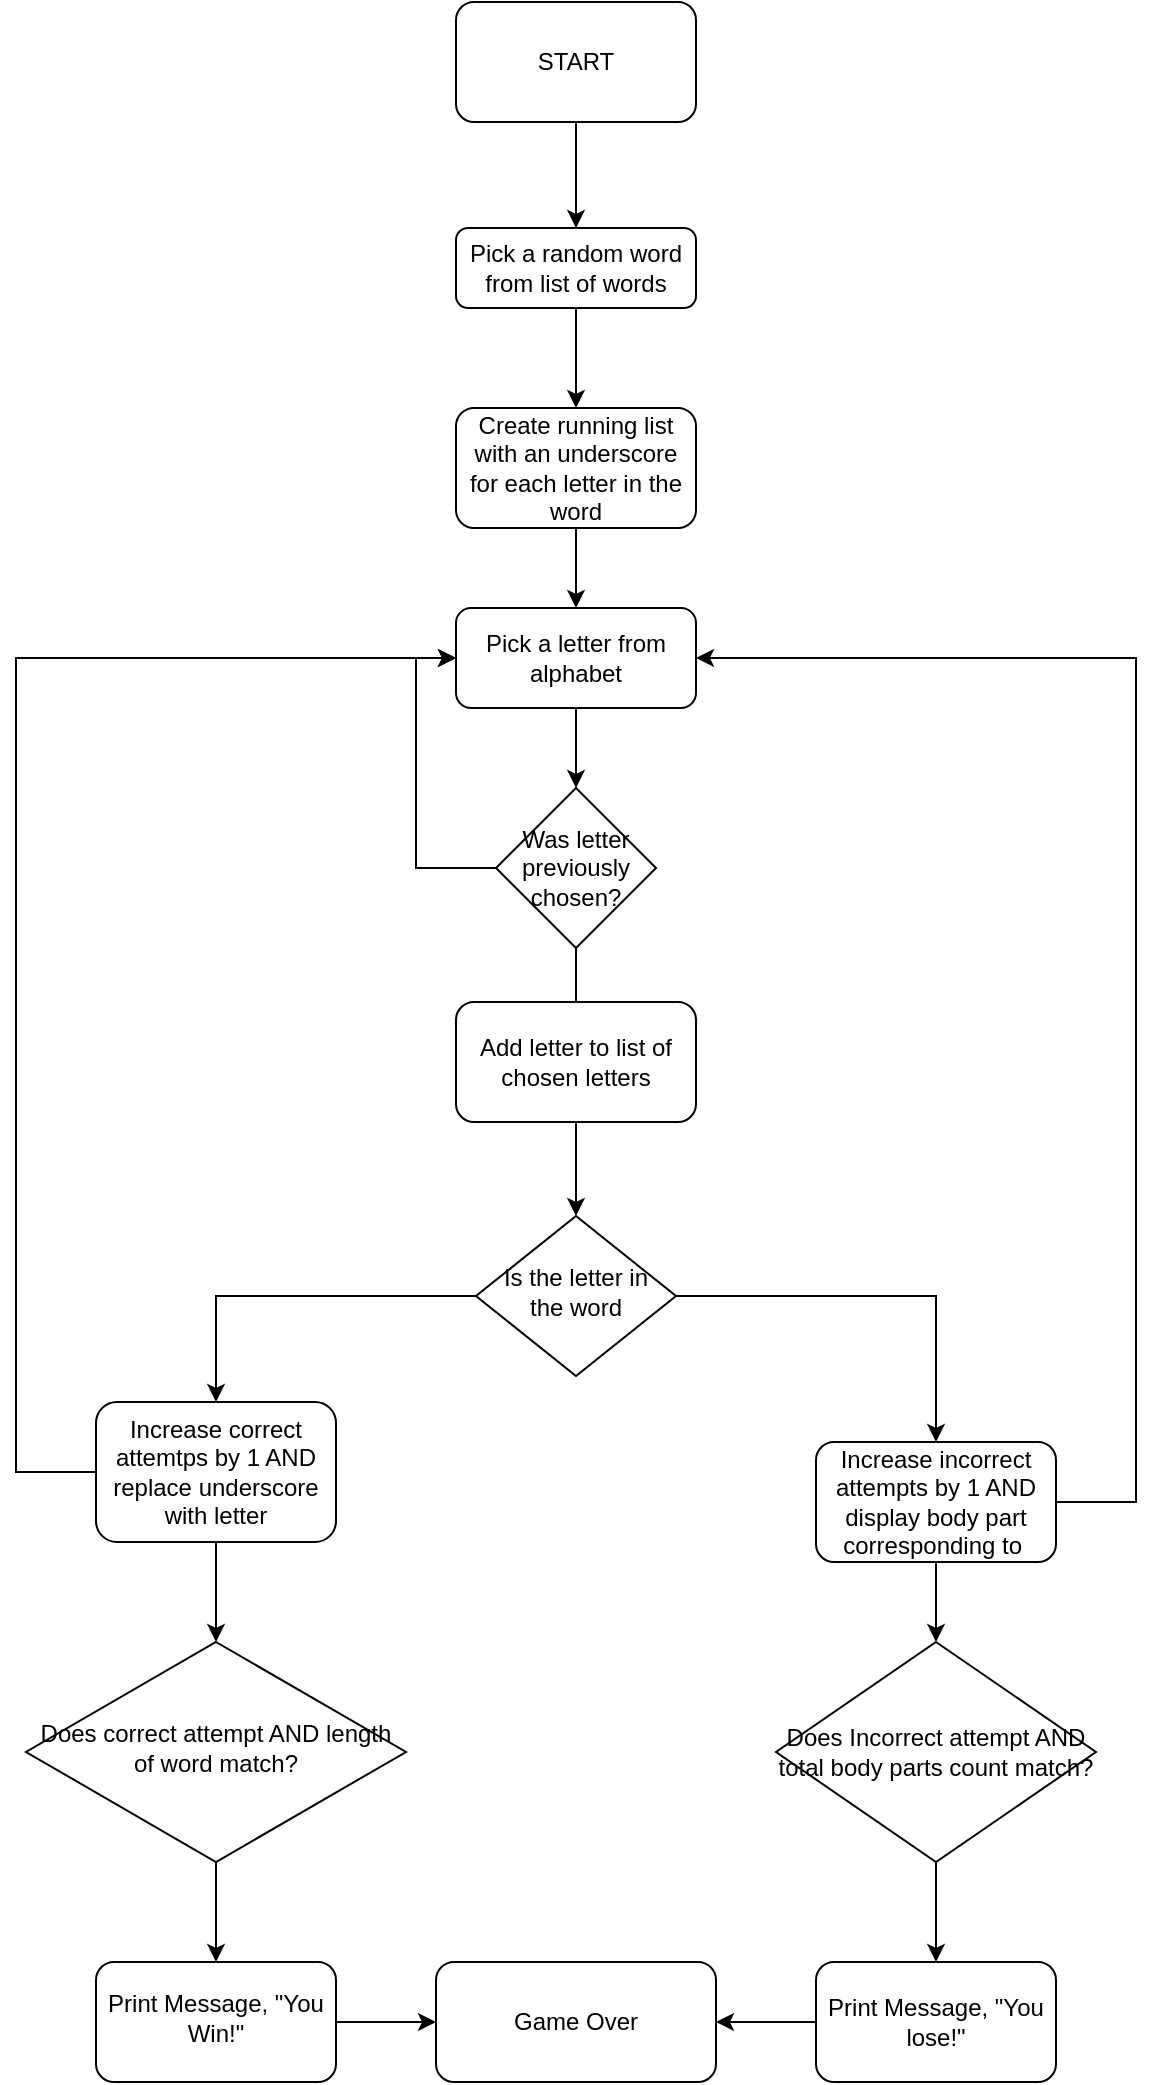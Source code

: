 <mxfile version="24.2.1" type="device">
  <diagram id="C5RBs43oDa-KdzZeNtuy" name="Page-1">
    <mxGraphModel dx="1674" dy="780" grid="1" gridSize="10" guides="1" tooltips="1" connect="1" arrows="1" fold="1" page="1" pageScale="1" pageWidth="827" pageHeight="1169" math="0" shadow="0">
      <root>
        <mxCell id="WIyWlLk6GJQsqaUBKTNV-0" />
        <mxCell id="WIyWlLk6GJQsqaUBKTNV-1" parent="WIyWlLk6GJQsqaUBKTNV-0" />
        <mxCell id="L0U67579NY8aqHPSI_gw-0" value="" style="edgeStyle=orthogonalEdgeStyle;rounded=0;orthogonalLoop=1;jettySize=auto;html=1;entryX=0.5;entryY=0;entryDx=0;entryDy=0;" parent="WIyWlLk6GJQsqaUBKTNV-1" source="L0U67579NY8aqHPSI_gw-3" target="L0U67579NY8aqHPSI_gw-5" edge="1">
          <mxGeometry relative="1" as="geometry" />
        </mxCell>
        <mxCell id="WIyWlLk6GJQsqaUBKTNV-3" value="Pick a random word from list of words" style="rounded=1;whiteSpace=wrap;html=1;fontSize=12;glass=0;strokeWidth=1;shadow=0;" parent="WIyWlLk6GJQsqaUBKTNV-1" vertex="1">
          <mxGeometry x="310" y="223" width="120" height="40" as="geometry" />
        </mxCell>
        <mxCell id="uk43Q_7D5YOWRv6qehfA-10" style="edgeStyle=orthogonalEdgeStyle;rounded=0;orthogonalLoop=1;jettySize=auto;html=1;entryX=0.5;entryY=0;entryDx=0;entryDy=0;" edge="1" parent="WIyWlLk6GJQsqaUBKTNV-1" source="WIyWlLk6GJQsqaUBKTNV-6" target="uk43Q_7D5YOWRv6qehfA-2">
          <mxGeometry relative="1" as="geometry" />
        </mxCell>
        <mxCell id="uk43Q_7D5YOWRv6qehfA-11" style="edgeStyle=orthogonalEdgeStyle;rounded=0;orthogonalLoop=1;jettySize=auto;html=1;entryX=0.5;entryY=0;entryDx=0;entryDy=0;" edge="1" parent="WIyWlLk6GJQsqaUBKTNV-1" source="WIyWlLk6GJQsqaUBKTNV-6" target="uk43Q_7D5YOWRv6qehfA-3">
          <mxGeometry relative="1" as="geometry" />
        </mxCell>
        <mxCell id="WIyWlLk6GJQsqaUBKTNV-6" value="Is the letter in the word" style="rhombus;whiteSpace=wrap;html=1;shadow=0;fontFamily=Helvetica;fontSize=12;align=center;strokeWidth=1;spacing=6;spacingTop=-4;" parent="WIyWlLk6GJQsqaUBKTNV-1" vertex="1">
          <mxGeometry x="320" y="717" width="100" height="80" as="geometry" />
        </mxCell>
        <mxCell id="WIyWlLk6GJQsqaUBKTNV-11" value="Game Over" style="rounded=1;whiteSpace=wrap;html=1;fontSize=12;glass=0;strokeWidth=1;shadow=0;" parent="WIyWlLk6GJQsqaUBKTNV-1" vertex="1">
          <mxGeometry x="300" y="1090" width="140" height="60" as="geometry" />
        </mxCell>
        <mxCell id="L0U67579NY8aqHPSI_gw-4" value="" style="edgeStyle=orthogonalEdgeStyle;rounded=0;orthogonalLoop=1;jettySize=auto;html=1;" parent="WIyWlLk6GJQsqaUBKTNV-1" source="WIyWlLk6GJQsqaUBKTNV-3" target="L0U67579NY8aqHPSI_gw-3" edge="1">
          <mxGeometry relative="1" as="geometry">
            <mxPoint x="370" y="263" as="sourcePoint" />
            <mxPoint x="370" y="473" as="targetPoint" />
          </mxGeometry>
        </mxCell>
        <mxCell id="L0U67579NY8aqHPSI_gw-3" value="Create running list with an underscore for each letter in the word" style="rounded=1;whiteSpace=wrap;html=1;fontSize=12;glass=0;strokeWidth=1;shadow=0;" parent="WIyWlLk6GJQsqaUBKTNV-1" vertex="1">
          <mxGeometry x="310" y="313" width="120" height="60" as="geometry" />
        </mxCell>
        <mxCell id="L0U67579NY8aqHPSI_gw-6" style="edgeStyle=orthogonalEdgeStyle;rounded=0;orthogonalLoop=1;jettySize=auto;html=1;" parent="WIyWlLk6GJQsqaUBKTNV-1" source="bLjIqdYjYTMIly4nFSiV-0" target="WIyWlLk6GJQsqaUBKTNV-6" edge="1">
          <mxGeometry relative="1" as="geometry" />
        </mxCell>
        <mxCell id="L0U67579NY8aqHPSI_gw-5" value="Pick a letter from alphabet" style="rounded=1;whiteSpace=wrap;html=1;fontSize=12;glass=0;strokeWidth=1;shadow=0;" parent="WIyWlLk6GJQsqaUBKTNV-1" vertex="1">
          <mxGeometry x="310" y="413" width="120" height="50" as="geometry" />
        </mxCell>
        <mxCell id="bhHlpzPiSgBh2muyALw0-22" value="" style="edgeStyle=orthogonalEdgeStyle;rounded=0;orthogonalLoop=1;jettySize=auto;html=1;" parent="WIyWlLk6GJQsqaUBKTNV-1" source="L0U67579NY8aqHPSI_gw-23" target="bhHlpzPiSgBh2muyALw0-21" edge="1">
          <mxGeometry relative="1" as="geometry" />
        </mxCell>
        <mxCell id="L0U67579NY8aqHPSI_gw-23" value="Does Incorrect attempt AND total body parts count match?" style="rhombus;whiteSpace=wrap;html=1;" parent="WIyWlLk6GJQsqaUBKTNV-1" vertex="1">
          <mxGeometry x="470" y="930" width="160" height="110" as="geometry" />
        </mxCell>
        <mxCell id="bhHlpzPiSgBh2muyALw0-20" value="" style="edgeStyle=orthogonalEdgeStyle;rounded=0;orthogonalLoop=1;jettySize=auto;html=1;" parent="WIyWlLk6GJQsqaUBKTNV-1" source="bhHlpzPiSgBh2muyALw0-17" target="bhHlpzPiSgBh2muyALw0-19" edge="1">
          <mxGeometry relative="1" as="geometry" />
        </mxCell>
        <mxCell id="bhHlpzPiSgBh2muyALw0-17" value="Does correct attempt AND length of word match?" style="rhombus;whiteSpace=wrap;html=1;shadow=0;strokeWidth=1;spacing=6;spacingTop=-4;" parent="WIyWlLk6GJQsqaUBKTNV-1" vertex="1">
          <mxGeometry x="95" y="930" width="190" height="110" as="geometry" />
        </mxCell>
        <mxCell id="bhHlpzPiSgBh2muyALw0-40" style="edgeStyle=elbowEdgeStyle;rounded=0;orthogonalLoop=1;jettySize=auto;html=1;entryX=0;entryY=0.5;entryDx=0;entryDy=0;" parent="WIyWlLk6GJQsqaUBKTNV-1" source="bhHlpzPiSgBh2muyALw0-19" target="WIyWlLk6GJQsqaUBKTNV-11" edge="1">
          <mxGeometry relative="1" as="geometry" />
        </mxCell>
        <mxCell id="bhHlpzPiSgBh2muyALw0-19" value="Print Message, &quot;You Win!&quot;" style="whiteSpace=wrap;html=1;shadow=0;strokeWidth=1;spacing=6;spacingTop=-4;glass=0;rounded=1;" parent="WIyWlLk6GJQsqaUBKTNV-1" vertex="1">
          <mxGeometry x="130" y="1090" width="120" height="60" as="geometry" />
        </mxCell>
        <mxCell id="bhHlpzPiSgBh2muyALw0-39" style="edgeStyle=elbowEdgeStyle;rounded=0;orthogonalLoop=1;jettySize=auto;html=1;entryX=1;entryY=0.5;entryDx=0;entryDy=0;" parent="WIyWlLk6GJQsqaUBKTNV-1" source="bhHlpzPiSgBh2muyALw0-21" target="WIyWlLk6GJQsqaUBKTNV-11" edge="1">
          <mxGeometry relative="1" as="geometry" />
        </mxCell>
        <mxCell id="bhHlpzPiSgBh2muyALw0-21" value="Print Message, &quot;You lose!&quot;" style="whiteSpace=wrap;html=1;rounded=1;" parent="WIyWlLk6GJQsqaUBKTNV-1" vertex="1">
          <mxGeometry x="490" y="1090" width="120" height="60" as="geometry" />
        </mxCell>
        <mxCell id="bhHlpzPiSgBh2muyALw0-41" value="START" style="whiteSpace=wrap;html=1;rounded=1;glass=0;strokeWidth=1;shadow=0;" parent="WIyWlLk6GJQsqaUBKTNV-1" vertex="1">
          <mxGeometry x="310" y="110" width="120" height="60" as="geometry" />
        </mxCell>
        <mxCell id="bLjIqdYjYTMIly4nFSiV-1" value="" style="edgeStyle=orthogonalEdgeStyle;rounded=0;orthogonalLoop=1;jettySize=auto;html=1;" parent="WIyWlLk6GJQsqaUBKTNV-1" source="L0U67579NY8aqHPSI_gw-5" target="bLjIqdYjYTMIly4nFSiV-0" edge="1">
          <mxGeometry relative="1" as="geometry">
            <mxPoint x="370" y="463" as="sourcePoint" />
            <mxPoint x="370" y="628" as="targetPoint" />
          </mxGeometry>
        </mxCell>
        <mxCell id="bLjIqdYjYTMIly4nFSiV-3" style="edgeStyle=orthogonalEdgeStyle;rounded=0;orthogonalLoop=1;jettySize=auto;html=1;exitX=0;exitY=0.5;exitDx=0;exitDy=0;entryX=0;entryY=0.5;entryDx=0;entryDy=0;" parent="WIyWlLk6GJQsqaUBKTNV-1" source="bLjIqdYjYTMIly4nFSiV-0" target="L0U67579NY8aqHPSI_gw-5" edge="1">
          <mxGeometry relative="1" as="geometry" />
        </mxCell>
        <mxCell id="bLjIqdYjYTMIly4nFSiV-0" value="Was letter previously chosen?" style="rhombus;whiteSpace=wrap;html=1;" parent="WIyWlLk6GJQsqaUBKTNV-1" vertex="1">
          <mxGeometry x="330" y="503" width="80" height="80" as="geometry" />
        </mxCell>
        <mxCell id="bLjIqdYjYTMIly4nFSiV-5" value="" style="edgeStyle=elbowEdgeStyle;rounded=0;orthogonalLoop=1;jettySize=auto;html=1;entryX=0.5;entryY=0;entryDx=0;entryDy=0;" parent="WIyWlLk6GJQsqaUBKTNV-1" source="bhHlpzPiSgBh2muyALw0-41" target="WIyWlLk6GJQsqaUBKTNV-3" edge="1">
          <mxGeometry relative="1" as="geometry">
            <mxPoint x="370" y="-20" as="sourcePoint" />
            <mxPoint x="370" y="30" as="targetPoint" />
          </mxGeometry>
        </mxCell>
        <mxCell id="Od2Vf8qbtEy5K3cYkyZ1-0" value="Add letter to list of chosen letters" style="rounded=1;whiteSpace=wrap;html=1;" parent="WIyWlLk6GJQsqaUBKTNV-1" vertex="1">
          <mxGeometry x="310" y="610" width="120" height="60" as="geometry" />
        </mxCell>
        <mxCell id="uk43Q_7D5YOWRv6qehfA-4" style="edgeStyle=orthogonalEdgeStyle;rounded=0;orthogonalLoop=1;jettySize=auto;html=1;entryX=0;entryY=0.5;entryDx=0;entryDy=0;" edge="1" parent="WIyWlLk6GJQsqaUBKTNV-1" source="uk43Q_7D5YOWRv6qehfA-2" target="L0U67579NY8aqHPSI_gw-5">
          <mxGeometry relative="1" as="geometry">
            <Array as="points">
              <mxPoint x="90" y="845" />
              <mxPoint x="90" y="438" />
            </Array>
          </mxGeometry>
        </mxCell>
        <mxCell id="uk43Q_7D5YOWRv6qehfA-7" style="edgeStyle=orthogonalEdgeStyle;rounded=0;orthogonalLoop=1;jettySize=auto;html=1;entryX=0.5;entryY=0;entryDx=0;entryDy=0;" edge="1" parent="WIyWlLk6GJQsqaUBKTNV-1" source="uk43Q_7D5YOWRv6qehfA-2" target="bhHlpzPiSgBh2muyALw0-17">
          <mxGeometry relative="1" as="geometry" />
        </mxCell>
        <mxCell id="uk43Q_7D5YOWRv6qehfA-2" value="Increase correct attemtps by 1 AND replace underscore with letter" style="rounded=1;whiteSpace=wrap;html=1;" vertex="1" parent="WIyWlLk6GJQsqaUBKTNV-1">
          <mxGeometry x="130" y="810" width="120" height="70" as="geometry" />
        </mxCell>
        <mxCell id="uk43Q_7D5YOWRv6qehfA-5" style="edgeStyle=orthogonalEdgeStyle;rounded=0;orthogonalLoop=1;jettySize=auto;html=1;entryX=1;entryY=0.5;entryDx=0;entryDy=0;" edge="1" parent="WIyWlLk6GJQsqaUBKTNV-1" source="uk43Q_7D5YOWRv6qehfA-3" target="L0U67579NY8aqHPSI_gw-5">
          <mxGeometry relative="1" as="geometry">
            <Array as="points">
              <mxPoint x="650" y="860" />
              <mxPoint x="650" y="438" />
            </Array>
          </mxGeometry>
        </mxCell>
        <mxCell id="uk43Q_7D5YOWRv6qehfA-8" style="edgeStyle=orthogonalEdgeStyle;rounded=0;orthogonalLoop=1;jettySize=auto;html=1;entryX=0.5;entryY=0;entryDx=0;entryDy=0;" edge="1" parent="WIyWlLk6GJQsqaUBKTNV-1" source="uk43Q_7D5YOWRv6qehfA-3" target="L0U67579NY8aqHPSI_gw-23">
          <mxGeometry relative="1" as="geometry" />
        </mxCell>
        <mxCell id="uk43Q_7D5YOWRv6qehfA-3" value="Increase incorrect attempts by 1 AND display body part corresponding to&amp;nbsp;" style="rounded=1;whiteSpace=wrap;html=1;" vertex="1" parent="WIyWlLk6GJQsqaUBKTNV-1">
          <mxGeometry x="490" y="830" width="120" height="60" as="geometry" />
        </mxCell>
      </root>
    </mxGraphModel>
  </diagram>
</mxfile>
